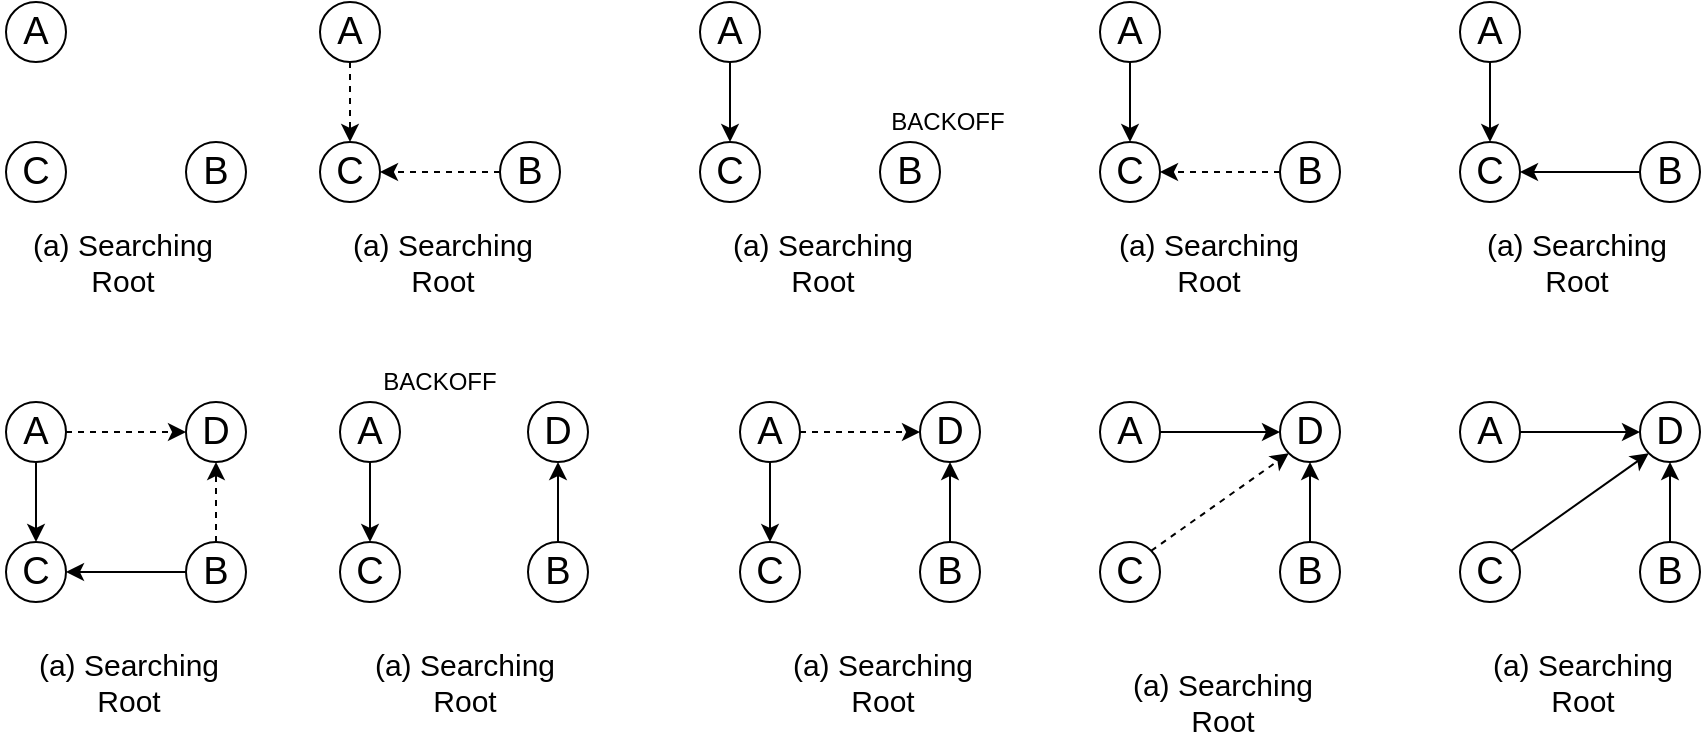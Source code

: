 <mxfile version="13.0.3" type="device"><diagram id="UakyLa7PMZkF2m1P-5tg" name="Page-1"><mxGraphModel dx="1038" dy="607" grid="1" gridSize="10" guides="1" tooltips="1" connect="1" arrows="1" fold="1" page="1" pageScale="1" pageWidth="827" pageHeight="1169" math="0" shadow="0"><root><mxCell id="0"/><mxCell id="1" parent="0"/><mxCell id="C8S01Sv9FrCENwg0Z-Zo-2" value="&lt;font style=&quot;font-size: 19px&quot;&gt;C&lt;/font&gt;" style="ellipse;whiteSpace=wrap;html=1;aspect=fixed;" vertex="1" parent="1"><mxGeometry x="257" y="360" width="30" height="30" as="geometry"/></mxCell><mxCell id="C8S01Sv9FrCENwg0Z-Zo-9" style="edgeStyle=orthogonalEdgeStyle;rounded=0;orthogonalLoop=1;jettySize=auto;html=1;entryX=0.5;entryY=0;entryDx=0;entryDy=0;dashed=1;" edge="1" parent="1" source="C8S01Sv9FrCENwg0Z-Zo-3" target="C8S01Sv9FrCENwg0Z-Zo-2"><mxGeometry relative="1" as="geometry"/></mxCell><mxCell id="C8S01Sv9FrCENwg0Z-Zo-3" value="&lt;font style=&quot;font-size: 19px&quot;&gt;A&lt;br&gt;&lt;/font&gt;" style="ellipse;whiteSpace=wrap;html=1;aspect=fixed;" vertex="1" parent="1"><mxGeometry x="257" y="290" width="30" height="30" as="geometry"/></mxCell><mxCell id="C8S01Sv9FrCENwg0Z-Zo-14" style="edgeStyle=orthogonalEdgeStyle;rounded=0;orthogonalLoop=1;jettySize=auto;html=1;dashed=1;" edge="1" parent="1" source="C8S01Sv9FrCENwg0Z-Zo-4" target="C8S01Sv9FrCENwg0Z-Zo-2"><mxGeometry relative="1" as="geometry"/></mxCell><mxCell id="C8S01Sv9FrCENwg0Z-Zo-4" value="&lt;font style=&quot;font-size: 19px&quot;&gt;B&lt;br&gt;&lt;/font&gt;" style="ellipse;whiteSpace=wrap;html=1;aspect=fixed;" vertex="1" parent="1"><mxGeometry x="347" y="360" width="30" height="30" as="geometry"/></mxCell><mxCell id="C8S01Sv9FrCENwg0Z-Zo-7" value="&lt;font style=&quot;font-size: 19px&quot;&gt;C&lt;/font&gt;" style="ellipse;whiteSpace=wrap;html=1;aspect=fixed;" vertex="1" parent="1"><mxGeometry x="447" y="360" width="30" height="30" as="geometry"/></mxCell><mxCell id="C8S01Sv9FrCENwg0Z-Zo-79" style="edgeStyle=orthogonalEdgeStyle;rounded=0;orthogonalLoop=1;jettySize=auto;html=1;" edge="1" parent="1" source="C8S01Sv9FrCENwg0Z-Zo-8" target="C8S01Sv9FrCENwg0Z-Zo-7"><mxGeometry relative="1" as="geometry"/></mxCell><mxCell id="C8S01Sv9FrCENwg0Z-Zo-8" value="&lt;font style=&quot;font-size: 19px&quot;&gt;A&lt;br&gt;&lt;/font&gt;" style="ellipse;whiteSpace=wrap;html=1;aspect=fixed;" vertex="1" parent="1"><mxGeometry x="447" y="290" width="30" height="30" as="geometry"/></mxCell><mxCell id="C8S01Sv9FrCENwg0Z-Zo-12" value="&lt;font style=&quot;font-size: 19px&quot;&gt;B&lt;br&gt;&lt;/font&gt;" style="ellipse;whiteSpace=wrap;html=1;aspect=fixed;" vertex="1" parent="1"><mxGeometry x="537" y="360" width="30" height="30" as="geometry"/></mxCell><mxCell id="C8S01Sv9FrCENwg0Z-Zo-15" value="BACKOFF" style="text;html=1;strokeColor=none;fillColor=none;align=center;verticalAlign=middle;whiteSpace=wrap;rounded=0;" vertex="1" parent="1"><mxGeometry x="551" y="340" width="40" height="20" as="geometry"/></mxCell><mxCell id="C8S01Sv9FrCENwg0Z-Zo-22" value="&lt;font style=&quot;font-size: 19px&quot;&gt;C&lt;/font&gt;" style="ellipse;whiteSpace=wrap;html=1;aspect=fixed;" vertex="1" parent="1"><mxGeometry x="647" y="360" width="30" height="30" as="geometry"/></mxCell><mxCell id="C8S01Sv9FrCENwg0Z-Zo-80" style="edgeStyle=orthogonalEdgeStyle;rounded=0;orthogonalLoop=1;jettySize=auto;html=1;" edge="1" parent="1" source="C8S01Sv9FrCENwg0Z-Zo-23" target="C8S01Sv9FrCENwg0Z-Zo-22"><mxGeometry relative="1" as="geometry"/></mxCell><mxCell id="C8S01Sv9FrCENwg0Z-Zo-23" value="&lt;font style=&quot;font-size: 19px&quot;&gt;A&lt;br&gt;&lt;/font&gt;" style="ellipse;whiteSpace=wrap;html=1;aspect=fixed;" vertex="1" parent="1"><mxGeometry x="647" y="290" width="30" height="30" as="geometry"/></mxCell><mxCell id="C8S01Sv9FrCENwg0Z-Zo-26" style="edgeStyle=orthogonalEdgeStyle;rounded=0;orthogonalLoop=1;jettySize=auto;html=1;entryX=1;entryY=0.5;entryDx=0;entryDy=0;dashed=1;" edge="1" parent="1" source="C8S01Sv9FrCENwg0Z-Zo-24" target="C8S01Sv9FrCENwg0Z-Zo-22"><mxGeometry relative="1" as="geometry"/></mxCell><mxCell id="C8S01Sv9FrCENwg0Z-Zo-24" value="&lt;font style=&quot;font-size: 19px&quot;&gt;B&lt;br&gt;&lt;/font&gt;" style="ellipse;whiteSpace=wrap;html=1;aspect=fixed;" vertex="1" parent="1"><mxGeometry x="737" y="360" width="30" height="30" as="geometry"/></mxCell><mxCell id="C8S01Sv9FrCENwg0Z-Zo-28" value="&lt;font style=&quot;font-size: 19px&quot;&gt;C&lt;/font&gt;" style="ellipse;whiteSpace=wrap;html=1;aspect=fixed;" vertex="1" parent="1"><mxGeometry x="827" y="360" width="30" height="30" as="geometry"/></mxCell><mxCell id="C8S01Sv9FrCENwg0Z-Zo-81" style="edgeStyle=orthogonalEdgeStyle;rounded=0;orthogonalLoop=1;jettySize=auto;html=1;" edge="1" parent="1" source="C8S01Sv9FrCENwg0Z-Zo-29" target="C8S01Sv9FrCENwg0Z-Zo-28"><mxGeometry relative="1" as="geometry"/></mxCell><mxCell id="C8S01Sv9FrCENwg0Z-Zo-29" value="&lt;font style=&quot;font-size: 19px&quot;&gt;A&lt;br&gt;&lt;/font&gt;" style="ellipse;whiteSpace=wrap;html=1;aspect=fixed;" vertex="1" parent="1"><mxGeometry x="827" y="290" width="30" height="30" as="geometry"/></mxCell><mxCell id="C8S01Sv9FrCENwg0Z-Zo-30" style="edgeStyle=orthogonalEdgeStyle;rounded=0;orthogonalLoop=1;jettySize=auto;html=1;entryX=1;entryY=0.5;entryDx=0;entryDy=0;" edge="1" parent="1" source="C8S01Sv9FrCENwg0Z-Zo-31" target="C8S01Sv9FrCENwg0Z-Zo-28"><mxGeometry relative="1" as="geometry"/></mxCell><mxCell id="C8S01Sv9FrCENwg0Z-Zo-31" value="&lt;font style=&quot;font-size: 19px&quot;&gt;B&lt;br&gt;&lt;/font&gt;" style="ellipse;whiteSpace=wrap;html=1;aspect=fixed;" vertex="1" parent="1"><mxGeometry x="917" y="360" width="30" height="30" as="geometry"/></mxCell><mxCell id="C8S01Sv9FrCENwg0Z-Zo-33" value="&lt;font style=&quot;font-size: 19px&quot;&gt;C&lt;/font&gt;" style="ellipse;whiteSpace=wrap;html=1;aspect=fixed;" vertex="1" parent="1"><mxGeometry x="100" y="560" width="30" height="30" as="geometry"/></mxCell><mxCell id="C8S01Sv9FrCENwg0Z-Zo-34" style="edgeStyle=orthogonalEdgeStyle;rounded=0;orthogonalLoop=1;jettySize=auto;html=1;entryX=0.5;entryY=0;entryDx=0;entryDy=0;" edge="1" parent="1" source="C8S01Sv9FrCENwg0Z-Zo-35" target="C8S01Sv9FrCENwg0Z-Zo-33"><mxGeometry relative="1" as="geometry"/></mxCell><mxCell id="C8S01Sv9FrCENwg0Z-Zo-56" style="edgeStyle=orthogonalEdgeStyle;rounded=0;orthogonalLoop=1;jettySize=auto;html=1;entryX=0;entryY=0.5;entryDx=0;entryDy=0;dashed=1;" edge="1" parent="1" source="C8S01Sv9FrCENwg0Z-Zo-35" target="C8S01Sv9FrCENwg0Z-Zo-53"><mxGeometry relative="1" as="geometry"/></mxCell><mxCell id="C8S01Sv9FrCENwg0Z-Zo-35" value="&lt;font style=&quot;font-size: 19px&quot;&gt;A&lt;br&gt;&lt;/font&gt;" style="ellipse;whiteSpace=wrap;html=1;aspect=fixed;" vertex="1" parent="1"><mxGeometry x="100" y="490" width="30" height="30" as="geometry"/></mxCell><mxCell id="C8S01Sv9FrCENwg0Z-Zo-36" style="edgeStyle=orthogonalEdgeStyle;rounded=0;orthogonalLoop=1;jettySize=auto;html=1;" edge="1" parent="1" source="C8S01Sv9FrCENwg0Z-Zo-37" target="C8S01Sv9FrCENwg0Z-Zo-33"><mxGeometry relative="1" as="geometry"/></mxCell><mxCell id="C8S01Sv9FrCENwg0Z-Zo-55" style="edgeStyle=orthogonalEdgeStyle;rounded=0;orthogonalLoop=1;jettySize=auto;html=1;entryX=0.5;entryY=1;entryDx=0;entryDy=0;dashed=1;" edge="1" parent="1" source="C8S01Sv9FrCENwg0Z-Zo-37" target="C8S01Sv9FrCENwg0Z-Zo-53"><mxGeometry relative="1" as="geometry"/></mxCell><mxCell id="C8S01Sv9FrCENwg0Z-Zo-37" value="&lt;font style=&quot;font-size: 19px&quot;&gt;B&lt;br&gt;&lt;/font&gt;" style="ellipse;whiteSpace=wrap;html=1;aspect=fixed;" vertex="1" parent="1"><mxGeometry x="190" y="560" width="30" height="30" as="geometry"/></mxCell><mxCell id="C8S01Sv9FrCENwg0Z-Zo-39" value="&lt;font style=&quot;font-size: 19px&quot;&gt;C&lt;/font&gt;" style="ellipse;whiteSpace=wrap;html=1;aspect=fixed;" vertex="1" parent="1"><mxGeometry x="267" y="560" width="30" height="30" as="geometry"/></mxCell><mxCell id="C8S01Sv9FrCENwg0Z-Zo-84" style="edgeStyle=orthogonalEdgeStyle;rounded=0;orthogonalLoop=1;jettySize=auto;html=1;" edge="1" parent="1" source="C8S01Sv9FrCENwg0Z-Zo-40" target="C8S01Sv9FrCENwg0Z-Zo-39"><mxGeometry relative="1" as="geometry"/></mxCell><mxCell id="C8S01Sv9FrCENwg0Z-Zo-40" value="&lt;font style=&quot;font-size: 19px&quot;&gt;A&lt;br&gt;&lt;/font&gt;" style="ellipse;whiteSpace=wrap;html=1;aspect=fixed;" vertex="1" parent="1"><mxGeometry x="267" y="490" width="30" height="30" as="geometry"/></mxCell><mxCell id="C8S01Sv9FrCENwg0Z-Zo-82" style="edgeStyle=orthogonalEdgeStyle;rounded=0;orthogonalLoop=1;jettySize=auto;html=1;" edge="1" parent="1" source="C8S01Sv9FrCENwg0Z-Zo-41" target="C8S01Sv9FrCENwg0Z-Zo-57"><mxGeometry relative="1" as="geometry"/></mxCell><mxCell id="C8S01Sv9FrCENwg0Z-Zo-41" value="&lt;font style=&quot;font-size: 19px&quot;&gt;B&lt;br&gt;&lt;/font&gt;" style="ellipse;whiteSpace=wrap;html=1;aspect=fixed;" vertex="1" parent="1"><mxGeometry x="361" y="560" width="30" height="30" as="geometry"/></mxCell><mxCell id="C8S01Sv9FrCENwg0Z-Zo-44" value="&lt;font style=&quot;font-size: 19px&quot;&gt;C&lt;/font&gt;" style="ellipse;whiteSpace=wrap;html=1;aspect=fixed;" vertex="1" parent="1"><mxGeometry x="467" y="560" width="30" height="30" as="geometry"/></mxCell><mxCell id="C8S01Sv9FrCENwg0Z-Zo-63" style="edgeStyle=orthogonalEdgeStyle;rounded=0;orthogonalLoop=1;jettySize=auto;html=1;entryX=0;entryY=0.5;entryDx=0;entryDy=0;dashed=1;" edge="1" parent="1" source="C8S01Sv9FrCENwg0Z-Zo-45" target="C8S01Sv9FrCENwg0Z-Zo-62"><mxGeometry relative="1" as="geometry"/></mxCell><mxCell id="C8S01Sv9FrCENwg0Z-Zo-83" style="edgeStyle=orthogonalEdgeStyle;rounded=0;orthogonalLoop=1;jettySize=auto;html=1;" edge="1" parent="1" source="C8S01Sv9FrCENwg0Z-Zo-45" target="C8S01Sv9FrCENwg0Z-Zo-44"><mxGeometry relative="1" as="geometry"/></mxCell><mxCell id="C8S01Sv9FrCENwg0Z-Zo-45" value="&lt;font style=&quot;font-size: 19px&quot;&gt;A&lt;br&gt;&lt;/font&gt;" style="ellipse;whiteSpace=wrap;html=1;aspect=fixed;" vertex="1" parent="1"><mxGeometry x="467" y="490" width="30" height="30" as="geometry"/></mxCell><mxCell id="C8S01Sv9FrCENwg0Z-Zo-64" style="edgeStyle=orthogonalEdgeStyle;rounded=0;orthogonalLoop=1;jettySize=auto;html=1;entryX=0.5;entryY=1;entryDx=0;entryDy=0;" edge="1" parent="1" source="C8S01Sv9FrCENwg0Z-Zo-47" target="C8S01Sv9FrCENwg0Z-Zo-62"><mxGeometry relative="1" as="geometry"/></mxCell><mxCell id="C8S01Sv9FrCENwg0Z-Zo-47" value="&lt;font style=&quot;font-size: 19px&quot;&gt;B&lt;br&gt;&lt;/font&gt;" style="ellipse;whiteSpace=wrap;html=1;aspect=fixed;" vertex="1" parent="1"><mxGeometry x="557" y="560" width="30" height="30" as="geometry"/></mxCell><mxCell id="C8S01Sv9FrCENwg0Z-Zo-49" value="&lt;font style=&quot;font-size: 19px&quot;&gt;C&lt;/font&gt;" style="ellipse;whiteSpace=wrap;html=1;aspect=fixed;" vertex="1" parent="1"><mxGeometry x="647" y="560" width="30" height="30" as="geometry"/></mxCell><mxCell id="C8S01Sv9FrCENwg0Z-Zo-66" style="edgeStyle=orthogonalEdgeStyle;rounded=0;orthogonalLoop=1;jettySize=auto;html=1;" edge="1" parent="1" source="C8S01Sv9FrCENwg0Z-Zo-50" target="C8S01Sv9FrCENwg0Z-Zo-65"><mxGeometry relative="1" as="geometry"/></mxCell><mxCell id="C8S01Sv9FrCENwg0Z-Zo-50" value="&lt;font style=&quot;font-size: 19px&quot;&gt;A&lt;br&gt;&lt;/font&gt;" style="ellipse;whiteSpace=wrap;html=1;aspect=fixed;" vertex="1" parent="1"><mxGeometry x="647" y="490" width="30" height="30" as="geometry"/></mxCell><mxCell id="C8S01Sv9FrCENwg0Z-Zo-67" style="edgeStyle=orthogonalEdgeStyle;rounded=0;orthogonalLoop=1;jettySize=auto;html=1;entryX=0.5;entryY=1;entryDx=0;entryDy=0;" edge="1" parent="1" source="C8S01Sv9FrCENwg0Z-Zo-52" target="C8S01Sv9FrCENwg0Z-Zo-65"><mxGeometry relative="1" as="geometry"/></mxCell><mxCell id="C8S01Sv9FrCENwg0Z-Zo-52" value="&lt;font style=&quot;font-size: 19px&quot;&gt;B&lt;br&gt;&lt;/font&gt;" style="ellipse;whiteSpace=wrap;html=1;aspect=fixed;" vertex="1" parent="1"><mxGeometry x="737" y="560" width="30" height="30" as="geometry"/></mxCell><mxCell id="C8S01Sv9FrCENwg0Z-Zo-53" value="&lt;font style=&quot;font-size: 19px&quot;&gt;D&lt;br&gt;&lt;/font&gt;" style="ellipse;whiteSpace=wrap;html=1;aspect=fixed;" vertex="1" parent="1"><mxGeometry x="190" y="490" width="30" height="30" as="geometry"/></mxCell><mxCell id="C8S01Sv9FrCENwg0Z-Zo-57" value="&lt;font style=&quot;font-size: 19px&quot;&gt;D&lt;br&gt;&lt;/font&gt;" style="ellipse;whiteSpace=wrap;html=1;aspect=fixed;" vertex="1" parent="1"><mxGeometry x="361" y="490" width="30" height="30" as="geometry"/></mxCell><mxCell id="C8S01Sv9FrCENwg0Z-Zo-60" value="BACKOFF" style="text;html=1;strokeColor=none;fillColor=none;align=center;verticalAlign=middle;whiteSpace=wrap;rounded=0;" vertex="1" parent="1"><mxGeometry x="297" y="470" width="40" height="20" as="geometry"/></mxCell><mxCell id="C8S01Sv9FrCENwg0Z-Zo-62" value="&lt;font style=&quot;font-size: 19px&quot;&gt;D&lt;br&gt;&lt;/font&gt;" style="ellipse;whiteSpace=wrap;html=1;aspect=fixed;" vertex="1" parent="1"><mxGeometry x="557" y="490" width="30" height="30" as="geometry"/></mxCell><mxCell id="C8S01Sv9FrCENwg0Z-Zo-65" value="&lt;font style=&quot;font-size: 19px&quot;&gt;D&lt;br&gt;&lt;/font&gt;" style="ellipse;whiteSpace=wrap;html=1;aspect=fixed;" vertex="1" parent="1"><mxGeometry x="737" y="490" width="30" height="30" as="geometry"/></mxCell><mxCell id="C8S01Sv9FrCENwg0Z-Zo-69" value="" style="endArrow=classic;html=1;entryX=0;entryY=1;entryDx=0;entryDy=0;exitX=1;exitY=0;exitDx=0;exitDy=0;dashed=1;" edge="1" parent="1" source="C8S01Sv9FrCENwg0Z-Zo-49" target="C8S01Sv9FrCENwg0Z-Zo-65"><mxGeometry width="50" height="50" relative="1" as="geometry"><mxPoint x="437" y="550" as="sourcePoint"/><mxPoint x="487" y="500" as="targetPoint"/></mxGeometry></mxCell><mxCell id="C8S01Sv9FrCENwg0Z-Zo-72" value="&lt;font style=&quot;font-size: 19px&quot;&gt;C&lt;/font&gt;" style="ellipse;whiteSpace=wrap;html=1;aspect=fixed;" vertex="1" parent="1"><mxGeometry x="827" y="560" width="30" height="30" as="geometry"/></mxCell><mxCell id="C8S01Sv9FrCENwg0Z-Zo-73" style="edgeStyle=orthogonalEdgeStyle;rounded=0;orthogonalLoop=1;jettySize=auto;html=1;" edge="1" parent="1" source="C8S01Sv9FrCENwg0Z-Zo-74" target="C8S01Sv9FrCENwg0Z-Zo-77"><mxGeometry relative="1" as="geometry"/></mxCell><mxCell id="C8S01Sv9FrCENwg0Z-Zo-74" value="&lt;font style=&quot;font-size: 19px&quot;&gt;A&lt;br&gt;&lt;/font&gt;" style="ellipse;whiteSpace=wrap;html=1;aspect=fixed;" vertex="1" parent="1"><mxGeometry x="827" y="490" width="30" height="30" as="geometry"/></mxCell><mxCell id="C8S01Sv9FrCENwg0Z-Zo-75" style="edgeStyle=orthogonalEdgeStyle;rounded=0;orthogonalLoop=1;jettySize=auto;html=1;entryX=0.5;entryY=1;entryDx=0;entryDy=0;" edge="1" parent="1" source="C8S01Sv9FrCENwg0Z-Zo-76" target="C8S01Sv9FrCENwg0Z-Zo-77"><mxGeometry relative="1" as="geometry"/></mxCell><mxCell id="C8S01Sv9FrCENwg0Z-Zo-76" value="&lt;font style=&quot;font-size: 19px&quot;&gt;B&lt;br&gt;&lt;/font&gt;" style="ellipse;whiteSpace=wrap;html=1;aspect=fixed;" vertex="1" parent="1"><mxGeometry x="917" y="560" width="30" height="30" as="geometry"/></mxCell><mxCell id="C8S01Sv9FrCENwg0Z-Zo-77" value="&lt;font style=&quot;font-size: 19px&quot;&gt;D&lt;br&gt;&lt;/font&gt;" style="ellipse;whiteSpace=wrap;html=1;aspect=fixed;" vertex="1" parent="1"><mxGeometry x="917" y="490" width="30" height="30" as="geometry"/></mxCell><mxCell id="C8S01Sv9FrCENwg0Z-Zo-78" value="" style="endArrow=classic;html=1;entryX=0;entryY=1;entryDx=0;entryDy=0;exitX=1;exitY=0;exitDx=0;exitDy=0;" edge="1" parent="1" source="C8S01Sv9FrCENwg0Z-Zo-72" target="C8S01Sv9FrCENwg0Z-Zo-77"><mxGeometry width="50" height="50" relative="1" as="geometry"><mxPoint x="617" y="550" as="sourcePoint"/><mxPoint x="667" y="500" as="targetPoint"/></mxGeometry></mxCell><mxCell id="C8S01Sv9FrCENwg0Z-Zo-86" value="&lt;font style=&quot;font-size: 19px&quot;&gt;C&lt;/font&gt;" style="ellipse;whiteSpace=wrap;html=1;aspect=fixed;" vertex="1" parent="1"><mxGeometry x="100" y="360" width="30" height="30" as="geometry"/></mxCell><mxCell id="C8S01Sv9FrCENwg0Z-Zo-88" value="&lt;font style=&quot;font-size: 19px&quot;&gt;A&lt;br&gt;&lt;/font&gt;" style="ellipse;whiteSpace=wrap;html=1;aspect=fixed;" vertex="1" parent="1"><mxGeometry x="100" y="290" width="30" height="30" as="geometry"/></mxCell><mxCell id="C8S01Sv9FrCENwg0Z-Zo-90" value="&lt;font style=&quot;font-size: 19px&quot;&gt;B&lt;br&gt;&lt;/font&gt;" style="ellipse;whiteSpace=wrap;html=1;aspect=fixed;" vertex="1" parent="1"><mxGeometry x="190" y="360" width="30" height="30" as="geometry"/></mxCell><mxCell id="C8S01Sv9FrCENwg0Z-Zo-92" value="(a) Searching Root" style="text;html=1;strokeColor=none;fillColor=none;align=center;verticalAlign=middle;whiteSpace=wrap;rounded=0;fontSize=15;" vertex="1" parent="1"><mxGeometry x="257" y="410" width="123" height="20" as="geometry"/></mxCell><mxCell id="C8S01Sv9FrCENwg0Z-Zo-93" value="(a) Searching Root" style="text;html=1;strokeColor=none;fillColor=none;align=center;verticalAlign=middle;whiteSpace=wrap;rounded=0;fontSize=15;" vertex="1" parent="1"><mxGeometry x="97" y="410" width="123" height="20" as="geometry"/></mxCell><mxCell id="C8S01Sv9FrCENwg0Z-Zo-94" value="(a) Searching Root" style="text;html=1;strokeColor=none;fillColor=none;align=center;verticalAlign=middle;whiteSpace=wrap;rounded=0;fontSize=15;" vertex="1" parent="1"><mxGeometry x="447" y="410" width="123" height="20" as="geometry"/></mxCell><mxCell id="C8S01Sv9FrCENwg0Z-Zo-95" value="(a) Searching Root" style="text;html=1;strokeColor=none;fillColor=none;align=center;verticalAlign=middle;whiteSpace=wrap;rounded=0;fontSize=15;" vertex="1" parent="1"><mxGeometry x="640" y="410" width="123" height="20" as="geometry"/></mxCell><mxCell id="C8S01Sv9FrCENwg0Z-Zo-96" value="(a) Searching Root" style="text;html=1;strokeColor=none;fillColor=none;align=center;verticalAlign=middle;whiteSpace=wrap;rounded=0;fontSize=15;" vertex="1" parent="1"><mxGeometry x="824" y="410" width="123" height="20" as="geometry"/></mxCell><mxCell id="C8S01Sv9FrCENwg0Z-Zo-97" value="(a) Searching Root" style="text;html=1;strokeColor=none;fillColor=none;align=center;verticalAlign=middle;whiteSpace=wrap;rounded=0;fontSize=15;" vertex="1" parent="1"><mxGeometry x="100" y="620" width="123" height="20" as="geometry"/></mxCell><mxCell id="C8S01Sv9FrCENwg0Z-Zo-98" value="(a) Searching Root" style="text;html=1;strokeColor=none;fillColor=none;align=center;verticalAlign=middle;whiteSpace=wrap;rounded=0;fontSize=15;" vertex="1" parent="1"><mxGeometry x="268" y="620" width="123" height="20" as="geometry"/></mxCell><mxCell id="C8S01Sv9FrCENwg0Z-Zo-99" value="(a) Searching Root" style="text;html=1;strokeColor=none;fillColor=none;align=center;verticalAlign=middle;whiteSpace=wrap;rounded=0;fontSize=15;" vertex="1" parent="1"><mxGeometry x="477" y="620" width="123" height="20" as="geometry"/></mxCell><mxCell id="C8S01Sv9FrCENwg0Z-Zo-100" value="(a) Searching Root" style="text;html=1;strokeColor=none;fillColor=none;align=center;verticalAlign=middle;whiteSpace=wrap;rounded=0;fontSize=15;" vertex="1" parent="1"><mxGeometry x="647" y="630" width="123" height="20" as="geometry"/></mxCell><mxCell id="C8S01Sv9FrCENwg0Z-Zo-101" value="(a) Searching Root" style="text;html=1;strokeColor=none;fillColor=none;align=center;verticalAlign=middle;whiteSpace=wrap;rounded=0;fontSize=15;" vertex="1" parent="1"><mxGeometry x="827" y="620" width="123" height="20" as="geometry"/></mxCell></root></mxGraphModel></diagram></mxfile>